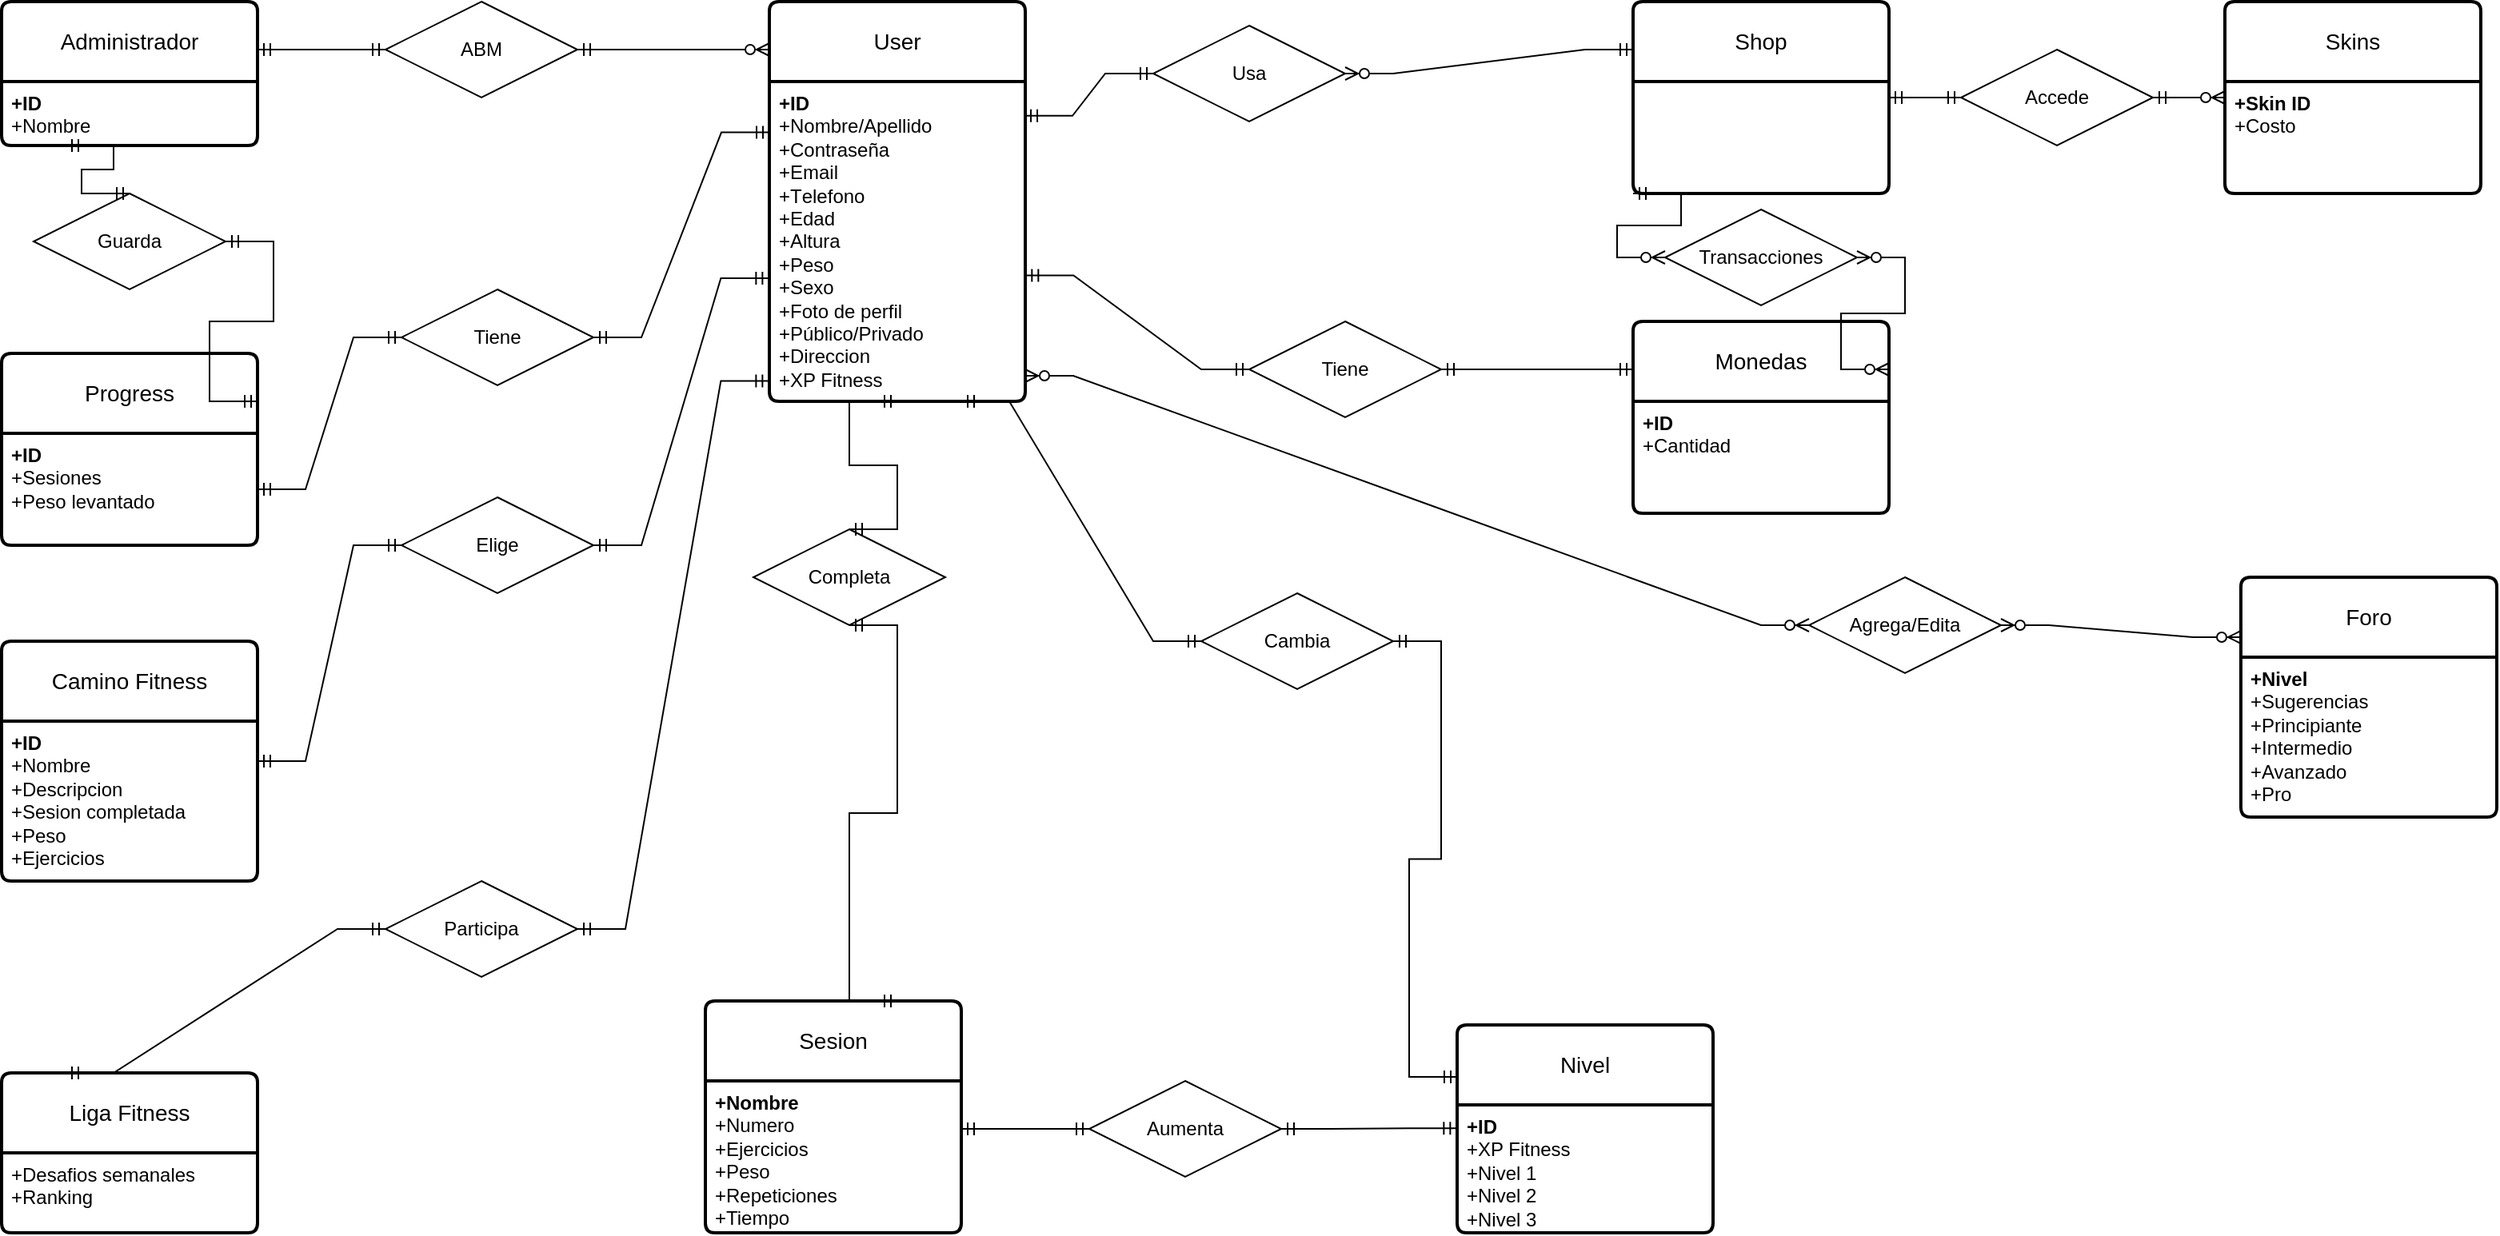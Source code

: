 <mxfile version="26.1.1">
  <diagram name="Page-1" id="UYk_7OX0EDJJeDHEVzLT">
    <mxGraphModel dx="1461" dy="2008" grid="1" gridSize="10" guides="1" tooltips="1" connect="1" arrows="1" fold="1" page="1" pageScale="1" pageWidth="850" pageHeight="1100" math="0" shadow="0">
      <root>
        <mxCell id="0" />
        <mxCell id="1" parent="0" />
        <mxCell id="oUaAyh6fzebVkO_aCxSh-70" style="edgeStyle=orthogonalEdgeStyle;rounded=0;orthogonalLoop=1;jettySize=auto;html=1;exitX=0.75;exitY=0;exitDx=0;exitDy=0;" parent="1" source="oUaAyh6fzebVkO_aCxSh-52" target="oUaAyh6fzebVkO_aCxSh-51" edge="1">
          <mxGeometry relative="1" as="geometry" />
        </mxCell>
        <mxCell id="oUaAyh6fzebVkO_aCxSh-33" value="Administrador" style="swimlane;childLayout=stackLayout;horizontal=1;startSize=50;horizontalStack=0;rounded=1;fontSize=14;fontStyle=0;strokeWidth=2;resizeParent=0;resizeLast=1;shadow=0;dashed=0;align=center;arcSize=4;whiteSpace=wrap;html=1;" parent="1" vertex="1">
          <mxGeometry x="130" y="-1050" width="160" height="90" as="geometry" />
        </mxCell>
        <mxCell id="oUaAyh6fzebVkO_aCxSh-34" value="&lt;b&gt;+ID&lt;/b&gt;&lt;div&gt;+Nombre&lt;/div&gt;" style="align=left;strokeColor=none;fillColor=none;spacingLeft=4;spacingRight=4;fontSize=12;verticalAlign=top;resizable=0;rotatable=0;part=1;html=1;whiteSpace=wrap;" parent="oUaAyh6fzebVkO_aCxSh-33" vertex="1">
          <mxGeometry y="50" width="160" height="40" as="geometry" />
        </mxCell>
        <mxCell id="oUaAyh6fzebVkO_aCxSh-42" style="edgeStyle=orthogonalEdgeStyle;rounded=0;orthogonalLoop=1;jettySize=auto;html=1;exitX=0.5;exitY=1;exitDx=0;exitDy=0;" parent="oUaAyh6fzebVkO_aCxSh-33" source="oUaAyh6fzebVkO_aCxSh-34" target="oUaAyh6fzebVkO_aCxSh-34" edge="1">
          <mxGeometry relative="1" as="geometry" />
        </mxCell>
        <mxCell id="oUaAyh6fzebVkO_aCxSh-35" value="User" style="swimlane;childLayout=stackLayout;horizontal=1;startSize=50;horizontalStack=0;rounded=1;fontSize=14;fontStyle=0;strokeWidth=2;resizeParent=0;resizeLast=1;shadow=0;dashed=0;align=center;arcSize=4;whiteSpace=wrap;html=1;" parent="1" vertex="1">
          <mxGeometry x="610" y="-1050" width="160" height="250" as="geometry" />
        </mxCell>
        <mxCell id="oUaAyh6fzebVkO_aCxSh-36" value="&lt;div&gt;&lt;span style=&quot;font-family: Arial, sans-serif; white-space-collapse: preserve;&quot;&gt;&lt;b style=&quot;&quot;&gt;&lt;font&gt;+ID&lt;/font&gt;&lt;/b&gt;&lt;/span&gt;&lt;/div&gt;&lt;font&gt;+&lt;span id=&quot;docs-internal-guid-080f4050-7fff-7165-0a26-d0c95ce411ea&quot;&gt;&lt;span style=&quot;background-color: transparent; white-space-collapse: preserve; font-family: Arial, sans-serif; color: light-dark(rgb(0, 0, 0), rgb(255, 255, 255));&quot;&gt;&lt;font style=&quot;&quot;&gt;Nombre/Apellido&lt;/font&gt;&lt;/span&gt;&lt;/span&gt;&lt;/font&gt;&lt;div&gt;&lt;div&gt;&lt;font&gt;&lt;span&gt;&lt;span style=&quot;background-color: transparent; white-space-collapse: preserve; font-family: Arial, sans-serif; color: light-dark(rgb(0, 0, 0), rgb(255, 255, 255));&quot;&gt;+Contraseña&lt;/span&gt;&lt;/span&gt;&lt;/font&gt;&lt;/div&gt;&lt;div&gt;&lt;font&gt;&lt;span style=&quot;background-color: transparent; white-space-collapse: preserve; font-family: Arial, sans-serif; color: light-dark(rgb(0, 0, 0), rgb(255, 255, 255));&quot;&gt;+Email&lt;/span&gt;&lt;/font&gt;&lt;/div&gt;&lt;div&gt;&lt;font&gt;&lt;span style=&quot;background-color: transparent; color: light-dark(rgb(0, 0, 0), rgb(255, 255, 255));&quot;&gt;+T&lt;/span&gt;&lt;span style=&quot;background-color: transparent; white-space-collapse: preserve; font-family: Arial, sans-serif; color: light-dark(rgb(0, 0, 0), rgb(255, 255, 255));&quot;&gt;elefono&lt;/span&gt;&lt;/font&gt;&lt;/div&gt;&lt;div&gt;&lt;font&gt;&lt;span style=&quot;background-color: transparent; white-space-collapse: preserve; font-family: Arial, sans-serif; color: light-dark(rgb(0, 0, 0), rgb(255, 255, 255));&quot;&gt;+Edad&lt;/span&gt;&lt;/font&gt;&lt;/div&gt;&lt;div&gt;&lt;font&gt;&lt;span style=&quot;background-color: transparent; white-space-collapse: preserve; font-family: Arial, sans-serif; color: light-dark(rgb(0, 0, 0), rgb(255, 255, 255));&quot;&gt;+Altura&lt;/span&gt;&lt;/font&gt;&lt;/div&gt;&lt;div&gt;&lt;font&gt;&lt;span style=&quot;background-color: transparent; white-space-collapse: preserve; font-family: Arial, sans-serif; color: light-dark(rgb(0, 0, 0), rgb(255, 255, 255));&quot;&gt;+Peso&lt;/span&gt;&lt;/font&gt;&lt;/div&gt;&lt;div&gt;&lt;font&gt;&lt;span style=&quot;background-color: transparent; white-space-collapse: preserve; font-family: Arial, sans-serif; color: light-dark(rgb(0, 0, 0), rgb(255, 255, 255));&quot;&gt;+Sexo&lt;/span&gt;&lt;/font&gt;&lt;/div&gt;&lt;div&gt;&lt;font&gt;&lt;span style=&quot;background-color: transparent; white-space-collapse: preserve; font-family: Arial, sans-serif; color: light-dark(rgb(0, 0, 0), rgb(255, 255, 255));&quot;&gt;+Foto de perfil&lt;/span&gt;&lt;/font&gt;&lt;/div&gt;&lt;div&gt;&lt;font&gt;&lt;span style=&quot;background-color: transparent; white-space-collapse: preserve; font-family: Arial, sans-serif; color: light-dark(rgb(0, 0, 0), rgb(255, 255, 255));&quot;&gt;+Público/Privado&lt;/span&gt;&lt;/font&gt;&lt;/div&gt;&lt;div&gt;&lt;font&gt;&lt;span style=&quot;background-color: transparent; white-space-collapse: preserve; font-family: Arial, sans-serif; color: light-dark(rgb(0, 0, 0), rgb(255, 255, 255));&quot;&gt;+Direccion&lt;/span&gt;&lt;/font&gt;&lt;/div&gt;&lt;/div&gt;&lt;div&gt;&lt;font&gt;&lt;span style=&quot;background-color: transparent; white-space-collapse: preserve; font-family: Arial, sans-serif; color: light-dark(rgb(0, 0, 0), rgb(255, 255, 255));&quot;&gt;+XP Fitness&lt;/span&gt;&lt;/font&gt;&lt;/div&gt;" style="align=left;strokeColor=none;fillColor=none;spacingLeft=4;spacingRight=4;fontSize=12;verticalAlign=top;resizable=0;rotatable=0;part=1;html=1;whiteSpace=wrap;" parent="oUaAyh6fzebVkO_aCxSh-35" vertex="1">
          <mxGeometry y="50" width="160" height="200" as="geometry" />
        </mxCell>
        <mxCell id="oUaAyh6fzebVkO_aCxSh-40" style="edgeStyle=orthogonalEdgeStyle;rounded=0;orthogonalLoop=1;jettySize=auto;html=1;exitX=0.5;exitY=1;exitDx=0;exitDy=0;" parent="oUaAyh6fzebVkO_aCxSh-35" source="oUaAyh6fzebVkO_aCxSh-36" target="oUaAyh6fzebVkO_aCxSh-36" edge="1">
          <mxGeometry relative="1" as="geometry" />
        </mxCell>
        <mxCell id="oUaAyh6fzebVkO_aCxSh-41" style="edgeStyle=orthogonalEdgeStyle;rounded=0;orthogonalLoop=1;jettySize=auto;html=1;exitX=0.5;exitY=1;exitDx=0;exitDy=0;" parent="oUaAyh6fzebVkO_aCxSh-35" source="oUaAyh6fzebVkO_aCxSh-36" target="oUaAyh6fzebVkO_aCxSh-36" edge="1">
          <mxGeometry relative="1" as="geometry" />
        </mxCell>
        <mxCell id="oUaAyh6fzebVkO_aCxSh-38" value="" style="edgeStyle=entityRelationEdgeStyle;fontSize=12;html=1;endArrow=ERzeroToMany;startArrow=ERmandOne;rounded=0;" parent="1" source="oUaAyh6fzebVkO_aCxSh-61" edge="1">
          <mxGeometry width="100" height="100" relative="1" as="geometry">
            <mxPoint x="520" y="-630" as="sourcePoint" />
            <mxPoint x="610" y="-1020" as="targetPoint" />
          </mxGeometry>
        </mxCell>
        <mxCell id="oUaAyh6fzebVkO_aCxSh-44" value="Progress" style="swimlane;childLayout=stackLayout;horizontal=1;startSize=50;horizontalStack=0;rounded=1;fontSize=14;fontStyle=0;strokeWidth=2;resizeParent=0;resizeLast=1;shadow=0;dashed=0;align=center;arcSize=4;whiteSpace=wrap;html=1;" parent="1" vertex="1">
          <mxGeometry x="130" y="-830" width="160" height="120" as="geometry" />
        </mxCell>
        <mxCell id="oUaAyh6fzebVkO_aCxSh-45" value="&lt;b&gt;+ID&lt;/b&gt;&lt;br&gt;+Sesiones&lt;br&gt;+Peso levantado" style="align=left;strokeColor=none;fillColor=none;spacingLeft=4;spacingRight=4;fontSize=12;verticalAlign=top;resizable=0;rotatable=0;part=1;html=1;whiteSpace=wrap;" parent="oUaAyh6fzebVkO_aCxSh-44" vertex="1">
          <mxGeometry y="50" width="160" height="70" as="geometry" />
        </mxCell>
        <mxCell id="oUaAyh6fzebVkO_aCxSh-46" value="Foro" style="swimlane;childLayout=stackLayout;horizontal=1;startSize=50;horizontalStack=0;rounded=1;fontSize=14;fontStyle=0;strokeWidth=2;resizeParent=0;resizeLast=1;shadow=0;dashed=0;align=center;arcSize=4;whiteSpace=wrap;html=1;" parent="1" vertex="1">
          <mxGeometry x="1530" y="-690" width="160" height="150" as="geometry" />
        </mxCell>
        <mxCell id="oUaAyh6fzebVkO_aCxSh-47" value="&lt;div&gt;&lt;b&gt;+Nivel&lt;/b&gt;&lt;/div&gt;+Sugerencias&lt;br&gt;+Principiante&lt;br&gt;+Intermedio&lt;div&gt;+Avanzado&lt;/div&gt;&lt;div&gt;+Pro&lt;/div&gt;" style="align=left;strokeColor=none;fillColor=none;spacingLeft=4;spacingRight=4;fontSize=12;verticalAlign=top;resizable=0;rotatable=0;part=1;html=1;whiteSpace=wrap;" parent="oUaAyh6fzebVkO_aCxSh-46" vertex="1">
          <mxGeometry y="50" width="160" height="100" as="geometry" />
        </mxCell>
        <mxCell id="oUaAyh6fzebVkO_aCxSh-48" value="Shop" style="swimlane;childLayout=stackLayout;horizontal=1;startSize=50;horizontalStack=0;rounded=1;fontSize=14;fontStyle=0;strokeWidth=2;resizeParent=0;resizeLast=1;shadow=0;dashed=0;align=center;arcSize=4;whiteSpace=wrap;html=1;" parent="1" vertex="1">
          <mxGeometry x="1150" y="-1050" width="160" height="120" as="geometry" />
        </mxCell>
        <mxCell id="oUaAyh6fzebVkO_aCxSh-50" value="" style="edgeStyle=entityRelationEdgeStyle;fontSize=12;html=1;endArrow=ERmandOne;startArrow=ERmandOne;rounded=0;exitX=1;exitY=0.5;exitDx=0;exitDy=0;entryX=0;entryY=0.5;entryDx=0;entryDy=0;" parent="1" source="oUaAyh6fzebVkO_aCxSh-45" target="oUaAyh6fzebVkO_aCxSh-63" edge="1">
          <mxGeometry width="100" height="100" relative="1" as="geometry">
            <mxPoint x="500" y="-730" as="sourcePoint" />
            <mxPoint x="600" y="-830" as="targetPoint" />
          </mxGeometry>
        </mxCell>
        <mxCell id="oUaAyh6fzebVkO_aCxSh-51" value="Camino Fitness" style="swimlane;childLayout=stackLayout;horizontal=1;startSize=50;horizontalStack=0;rounded=1;fontSize=14;fontStyle=0;strokeWidth=2;resizeParent=0;resizeLast=1;shadow=0;dashed=0;align=center;arcSize=4;whiteSpace=wrap;html=1;" parent="1" vertex="1">
          <mxGeometry x="130" y="-650" width="160" height="150" as="geometry" />
        </mxCell>
        <mxCell id="oUaAyh6fzebVkO_aCxSh-52" value="&lt;b&gt;+ID&lt;/b&gt;&lt;div&gt;+Nombre&lt;/div&gt;&lt;div&gt;+Descripcion&lt;br&gt;+Sesion completada&lt;br&gt;+Peso&lt;div&gt;+Ejercicios&lt;/div&gt;&lt;/div&gt;" style="align=left;strokeColor=none;fillColor=none;spacingLeft=4;spacingRight=4;fontSize=12;verticalAlign=top;resizable=0;rotatable=0;part=1;html=1;whiteSpace=wrap;" parent="oUaAyh6fzebVkO_aCxSh-51" vertex="1">
          <mxGeometry y="50" width="160" height="100" as="geometry" />
        </mxCell>
        <mxCell id="oUaAyh6fzebVkO_aCxSh-56" value="" style="edgeStyle=entityRelationEdgeStyle;fontSize=12;html=1;endArrow=ERmandOne;startArrow=ERmandOne;rounded=0;entryX=0;entryY=0.5;entryDx=0;entryDy=0;exitX=1;exitY=0.25;exitDx=0;exitDy=0;" parent="1" source="oUaAyh6fzebVkO_aCxSh-52" target="oUaAyh6fzebVkO_aCxSh-68" edge="1">
          <mxGeometry width="100" height="100" relative="1" as="geometry">
            <mxPoint x="480" y="-430" as="sourcePoint" />
            <mxPoint x="580" y="-530" as="targetPoint" />
          </mxGeometry>
        </mxCell>
        <mxCell id="SsLR1r1AspN_L6EVD4On-16" value="Liga Fitness" style="swimlane;childLayout=stackLayout;horizontal=1;startSize=50;horizontalStack=0;rounded=1;fontSize=14;fontStyle=0;strokeWidth=2;resizeParent=0;resizeLast=1;shadow=0;dashed=0;align=center;arcSize=4;whiteSpace=wrap;html=1;" parent="1" vertex="1">
          <mxGeometry x="130" y="-380" width="160" height="100" as="geometry" />
        </mxCell>
        <mxCell id="SsLR1r1AspN_L6EVD4On-17" value="+Desafios semanales&lt;br&gt;+Ranking" style="align=left;strokeColor=none;fillColor=none;spacingLeft=4;spacingRight=4;fontSize=12;verticalAlign=top;resizable=0;rotatable=0;part=1;html=1;whiteSpace=wrap;" parent="SsLR1r1AspN_L6EVD4On-16" vertex="1">
          <mxGeometry y="50" width="160" height="50" as="geometry" />
        </mxCell>
        <mxCell id="SsLR1r1AspN_L6EVD4On-19" value="Skins" style="swimlane;childLayout=stackLayout;horizontal=1;startSize=50;horizontalStack=0;rounded=1;fontSize=14;fontStyle=0;strokeWidth=2;resizeParent=0;resizeLast=1;shadow=0;dashed=0;align=center;arcSize=4;whiteSpace=wrap;html=1;" parent="1" vertex="1">
          <mxGeometry x="1520" y="-1050" width="160" height="120" as="geometry" />
        </mxCell>
        <mxCell id="SsLR1r1AspN_L6EVD4On-20" value="&lt;b&gt;+Skin ID&lt;/b&gt;&lt;div&gt;+Costo&lt;/div&gt;" style="align=left;strokeColor=none;fillColor=none;spacingLeft=4;spacingRight=4;fontSize=12;verticalAlign=top;resizable=0;rotatable=0;part=1;html=1;whiteSpace=wrap;" parent="SsLR1r1AspN_L6EVD4On-19" vertex="1">
          <mxGeometry y="50" width="160" height="70" as="geometry" />
        </mxCell>
        <mxCell id="SsLR1r1AspN_L6EVD4On-21" value="Monedas" style="swimlane;childLayout=stackLayout;horizontal=1;startSize=50;horizontalStack=0;rounded=1;fontSize=14;fontStyle=0;strokeWidth=2;resizeParent=0;resizeLast=1;shadow=0;dashed=0;align=center;arcSize=4;whiteSpace=wrap;html=1;" parent="1" vertex="1">
          <mxGeometry x="1150" y="-850" width="160" height="120" as="geometry" />
        </mxCell>
        <mxCell id="SsLR1r1AspN_L6EVD4On-22" value="&lt;b&gt;+ID&lt;/b&gt;&lt;div&gt;+Cantidad&lt;/div&gt;" style="align=left;strokeColor=none;fillColor=none;spacingLeft=4;spacingRight=4;fontSize=12;verticalAlign=top;resizable=0;rotatable=0;part=1;html=1;whiteSpace=wrap;" parent="SsLR1r1AspN_L6EVD4On-21" vertex="1">
          <mxGeometry y="50" width="160" height="70" as="geometry" />
        </mxCell>
        <mxCell id="SsLR1r1AspN_L6EVD4On-23" value="Nivel" style="swimlane;childLayout=stackLayout;horizontal=1;startSize=50;horizontalStack=0;rounded=1;fontSize=14;fontStyle=0;strokeWidth=2;resizeParent=0;resizeLast=1;shadow=0;dashed=0;align=center;arcSize=4;whiteSpace=wrap;html=1;" parent="1" vertex="1">
          <mxGeometry x="1040" y="-410" width="160" height="130" as="geometry" />
        </mxCell>
        <mxCell id="SsLR1r1AspN_L6EVD4On-24" value="&lt;b&gt;+ID&lt;/b&gt;&lt;div&gt;+XP Fitness&lt;/div&gt;&lt;div&gt;+Nivel 1&lt;/div&gt;&lt;div&gt;+Nivel 2&lt;/div&gt;&lt;div&gt;+Nivel 3&lt;/div&gt;" style="align=left;strokeColor=none;fillColor=none;spacingLeft=4;spacingRight=4;fontSize=12;verticalAlign=top;resizable=0;rotatable=0;part=1;html=1;whiteSpace=wrap;" parent="SsLR1r1AspN_L6EVD4On-23" vertex="1">
          <mxGeometry y="50" width="160" height="80" as="geometry" />
        </mxCell>
        <mxCell id="oUaAyh6fzebVkO_aCxSh-61" value="ABM" style="shape=rhombus;perimeter=rhombusPerimeter;whiteSpace=wrap;html=1;align=center;" parent="1" vertex="1">
          <mxGeometry x="370" y="-1050" width="120" height="60" as="geometry" />
        </mxCell>
        <mxCell id="oUaAyh6fzebVkO_aCxSh-62" value="" style="edgeStyle=entityRelationEdgeStyle;fontSize=12;html=1;endArrow=ERmandOne;startArrow=ERmandOne;rounded=0;entryX=0;entryY=0.5;entryDx=0;entryDy=0;" parent="1" target="oUaAyh6fzebVkO_aCxSh-61" edge="1">
          <mxGeometry width="100" height="100" relative="1" as="geometry">
            <mxPoint x="290" y="-1020" as="sourcePoint" />
            <mxPoint x="390" y="-970" as="targetPoint" />
          </mxGeometry>
        </mxCell>
        <mxCell id="oUaAyh6fzebVkO_aCxSh-63" value="Tiene" style="shape=rhombus;perimeter=rhombusPerimeter;whiteSpace=wrap;html=1;align=center;" parent="1" vertex="1">
          <mxGeometry x="380" y="-870" width="120" height="60" as="geometry" />
        </mxCell>
        <mxCell id="oUaAyh6fzebVkO_aCxSh-64" value="" style="edgeStyle=entityRelationEdgeStyle;fontSize=12;html=1;endArrow=ERmandOne;startArrow=ERmandOne;rounded=0;entryX=0;entryY=0.159;entryDx=0;entryDy=0;exitX=1;exitY=0.5;exitDx=0;exitDy=0;entryPerimeter=0;" parent="1" source="oUaAyh6fzebVkO_aCxSh-63" target="oUaAyh6fzebVkO_aCxSh-36" edge="1">
          <mxGeometry width="100" height="100" relative="1" as="geometry">
            <mxPoint x="480" y="-850" as="sourcePoint" />
            <mxPoint x="580" y="-950" as="targetPoint" />
          </mxGeometry>
        </mxCell>
        <mxCell id="oUaAyh6fzebVkO_aCxSh-65" value="Guarda" style="shape=rhombus;perimeter=rhombusPerimeter;whiteSpace=wrap;html=1;align=center;" parent="1" vertex="1">
          <mxGeometry x="150" y="-930" width="120" height="60" as="geometry" />
        </mxCell>
        <mxCell id="oUaAyh6fzebVkO_aCxSh-66" value="" style="edgeStyle=entityRelationEdgeStyle;fontSize=12;html=1;endArrow=ERmandOne;startArrow=ERmandOne;rounded=0;entryX=0.25;entryY=1;entryDx=0;entryDy=0;exitX=0.5;exitY=0;exitDx=0;exitDy=0;" parent="1" source="oUaAyh6fzebVkO_aCxSh-65" target="oUaAyh6fzebVkO_aCxSh-34" edge="1">
          <mxGeometry width="100" height="100" relative="1" as="geometry">
            <mxPoint x="120" y="-840" as="sourcePoint" />
            <mxPoint x="220" y="-940" as="targetPoint" />
          </mxGeometry>
        </mxCell>
        <mxCell id="oUaAyh6fzebVkO_aCxSh-67" value="" style="edgeStyle=entityRelationEdgeStyle;fontSize=12;html=1;endArrow=ERmandOne;startArrow=ERmandOne;rounded=0;entryX=1;entryY=0.5;entryDx=0;entryDy=0;exitX=1;exitY=0.25;exitDx=0;exitDy=0;" parent="1" source="oUaAyh6fzebVkO_aCxSh-44" target="oUaAyh6fzebVkO_aCxSh-65" edge="1">
          <mxGeometry width="100" height="100" relative="1" as="geometry">
            <mxPoint x="250" y="-810" as="sourcePoint" />
            <mxPoint x="350" y="-910" as="targetPoint" />
          </mxGeometry>
        </mxCell>
        <mxCell id="oUaAyh6fzebVkO_aCxSh-68" value="Elige" style="shape=rhombus;perimeter=rhombusPerimeter;whiteSpace=wrap;html=1;align=center;" parent="1" vertex="1">
          <mxGeometry x="380" y="-740" width="120" height="60" as="geometry" />
        </mxCell>
        <mxCell id="oUaAyh6fzebVkO_aCxSh-69" value="" style="edgeStyle=entityRelationEdgeStyle;fontSize=12;html=1;endArrow=ERmandOne;startArrow=ERmandOne;rounded=0;entryX=-0.002;entryY=0.615;entryDx=0;entryDy=0;exitX=1;exitY=0.5;exitDx=0;exitDy=0;entryPerimeter=0;" parent="1" source="oUaAyh6fzebVkO_aCxSh-68" target="oUaAyh6fzebVkO_aCxSh-36" edge="1">
          <mxGeometry width="100" height="100" relative="1" as="geometry">
            <mxPoint x="480" y="-730" as="sourcePoint" />
            <mxPoint x="580" y="-830" as="targetPoint" />
          </mxGeometry>
        </mxCell>
        <mxCell id="oUaAyh6fzebVkO_aCxSh-71" value="Sesion" style="swimlane;childLayout=stackLayout;horizontal=1;startSize=50;horizontalStack=0;rounded=1;fontSize=14;fontStyle=0;strokeWidth=2;resizeParent=0;resizeLast=1;shadow=0;dashed=0;align=center;arcSize=4;whiteSpace=wrap;html=1;" parent="1" vertex="1">
          <mxGeometry x="570" y="-425" width="160" height="145" as="geometry" />
        </mxCell>
        <mxCell id="oUaAyh6fzebVkO_aCxSh-72" value="&lt;div&gt;&lt;b&gt;+Nombre&lt;/b&gt;&lt;/div&gt;+Numero&lt;br&gt;+Ejercicios&lt;br&gt;+Peso&lt;div&gt;+Repeticiones&lt;/div&gt;&lt;div&gt;+Tiempo&lt;/div&gt;" style="align=left;strokeColor=none;fillColor=none;spacingLeft=4;spacingRight=4;fontSize=12;verticalAlign=top;resizable=0;rotatable=0;part=1;html=1;whiteSpace=wrap;" parent="oUaAyh6fzebVkO_aCxSh-71" vertex="1">
          <mxGeometry y="50" width="160" height="95" as="geometry" />
        </mxCell>
        <mxCell id="BNuAfsL2zRtvotmAR6Vj-2" value="" style="edgeStyle=entityRelationEdgeStyle;fontSize=12;html=1;endArrow=ERzeroToMany;startArrow=ERmandOne;rounded=0;entryX=1;entryY=0.5;entryDx=0;entryDy=0;exitX=0;exitY=0.25;exitDx=0;exitDy=0;" edge="1" parent="1" source="oUaAyh6fzebVkO_aCxSh-48" target="BNuAfsL2zRtvotmAR6Vj-1">
          <mxGeometry width="100" height="100" relative="1" as="geometry">
            <mxPoint x="1060" y="-997.5" as="sourcePoint" />
            <mxPoint x="770" y="-900" as="targetPoint" />
          </mxGeometry>
        </mxCell>
        <mxCell id="BNuAfsL2zRtvotmAR6Vj-1" value="Usa" style="shape=rhombus;perimeter=rhombusPerimeter;whiteSpace=wrap;html=1;align=center;" vertex="1" parent="1">
          <mxGeometry x="850" y="-1035" width="120" height="60" as="geometry" />
        </mxCell>
        <mxCell id="BNuAfsL2zRtvotmAR6Vj-4" value="Tiene" style="shape=rhombus;perimeter=rhombusPerimeter;whiteSpace=wrap;html=1;align=center;" vertex="1" parent="1">
          <mxGeometry x="910" y="-850" width="120" height="60" as="geometry" />
        </mxCell>
        <mxCell id="BNuAfsL2zRtvotmAR6Vj-6" value="" style="edgeStyle=entityRelationEdgeStyle;fontSize=12;html=1;endArrow=ERmandOne;startArrow=ERmandOne;rounded=0;exitX=1.001;exitY=0.606;exitDx=0;exitDy=0;exitPerimeter=0;entryX=0;entryY=0.5;entryDx=0;entryDy=0;" edge="1" parent="1" source="oUaAyh6fzebVkO_aCxSh-36" target="BNuAfsL2zRtvotmAR6Vj-4">
          <mxGeometry width="100" height="100" relative="1" as="geometry">
            <mxPoint x="780" y="-760" as="sourcePoint" />
            <mxPoint x="870" y="-860" as="targetPoint" />
          </mxGeometry>
        </mxCell>
        <mxCell id="BNuAfsL2zRtvotmAR6Vj-7" value="" style="edgeStyle=entityRelationEdgeStyle;fontSize=12;html=1;endArrow=ERmandOne;startArrow=ERmandOne;rounded=0;entryX=0;entryY=0.25;entryDx=0;entryDy=0;exitX=1;exitY=0.5;exitDx=0;exitDy=0;" edge="1" parent="1" source="BNuAfsL2zRtvotmAR6Vj-4" target="SsLR1r1AspN_L6EVD4On-21">
          <mxGeometry width="100" height="100" relative="1" as="geometry">
            <mxPoint x="910" y="-710" as="sourcePoint" />
            <mxPoint x="1010" y="-810" as="targetPoint" />
          </mxGeometry>
        </mxCell>
        <mxCell id="BNuAfsL2zRtvotmAR6Vj-8" value="Completa" style="shape=rhombus;perimeter=rhombusPerimeter;whiteSpace=wrap;html=1;align=center;" vertex="1" parent="1">
          <mxGeometry x="600" y="-720" width="120" height="60" as="geometry" />
        </mxCell>
        <mxCell id="BNuAfsL2zRtvotmAR6Vj-9" value="" style="edgeStyle=entityRelationEdgeStyle;fontSize=12;html=1;endArrow=ERmandOne;startArrow=ERmandOne;rounded=0;entryX=0.5;entryY=0;entryDx=0;entryDy=0;exitX=0.5;exitY=1;exitDx=0;exitDy=0;" edge="1" parent="1" source="oUaAyh6fzebVkO_aCxSh-36" target="BNuAfsL2zRtvotmAR6Vj-8">
          <mxGeometry width="100" height="100" relative="1" as="geometry">
            <mxPoint x="670" y="-720" as="sourcePoint" />
            <mxPoint x="770" y="-820" as="targetPoint" />
          </mxGeometry>
        </mxCell>
        <mxCell id="BNuAfsL2zRtvotmAR6Vj-10" value="" style="edgeStyle=entityRelationEdgeStyle;fontSize=12;html=1;endArrow=ERmandOne;startArrow=ERmandOne;rounded=0;entryX=0.5;entryY=1;entryDx=0;entryDy=0;exitX=0.75;exitY=0;exitDx=0;exitDy=0;" edge="1" parent="1" source="oUaAyh6fzebVkO_aCxSh-71" target="BNuAfsL2zRtvotmAR6Vj-8">
          <mxGeometry width="100" height="100" relative="1" as="geometry">
            <mxPoint x="620" y="-590" as="sourcePoint" />
            <mxPoint x="720" y="-690" as="targetPoint" />
          </mxGeometry>
        </mxCell>
        <mxCell id="BNuAfsL2zRtvotmAR6Vj-11" value="Participa" style="shape=rhombus;perimeter=rhombusPerimeter;whiteSpace=wrap;html=1;align=center;" vertex="1" parent="1">
          <mxGeometry x="370" y="-500" width="120" height="60" as="geometry" />
        </mxCell>
        <mxCell id="BNuAfsL2zRtvotmAR6Vj-12" value="" style="edgeStyle=entityRelationEdgeStyle;fontSize=12;html=1;endArrow=ERmandOne;startArrow=ERmandOne;rounded=0;entryX=0;entryY=0.5;entryDx=0;entryDy=0;exitX=0.997;exitY=0.107;exitDx=0;exitDy=0;exitPerimeter=0;" edge="1" parent="1" source="oUaAyh6fzebVkO_aCxSh-36" target="BNuAfsL2zRtvotmAR6Vj-1">
          <mxGeometry width="100" height="100" relative="1" as="geometry">
            <mxPoint x="780" y="-840" as="sourcePoint" />
            <mxPoint x="880" y="-940" as="targetPoint" />
          </mxGeometry>
        </mxCell>
        <mxCell id="BNuAfsL2zRtvotmAR6Vj-13" value="" style="edgeStyle=entityRelationEdgeStyle;fontSize=12;html=1;endArrow=ERmandOne;startArrow=ERmandOne;rounded=0;entryX=-0.002;entryY=0.936;entryDx=0;entryDy=0;entryPerimeter=0;exitX=1;exitY=0.5;exitDx=0;exitDy=0;" edge="1" parent="1" source="BNuAfsL2zRtvotmAR6Vj-11" target="oUaAyh6fzebVkO_aCxSh-36">
          <mxGeometry width="100" height="100" relative="1" as="geometry">
            <mxPoint x="460" y="-590" as="sourcePoint" />
            <mxPoint x="560" y="-690" as="targetPoint" />
          </mxGeometry>
        </mxCell>
        <mxCell id="BNuAfsL2zRtvotmAR6Vj-14" value="" style="edgeStyle=entityRelationEdgeStyle;fontSize=12;html=1;endArrow=ERmandOne;startArrow=ERmandOne;rounded=0;entryX=0;entryY=0.5;entryDx=0;entryDy=0;exitX=0.25;exitY=0;exitDx=0;exitDy=0;" edge="1" parent="1" source="SsLR1r1AspN_L6EVD4On-16" target="BNuAfsL2zRtvotmAR6Vj-11">
          <mxGeometry width="100" height="100" relative="1" as="geometry">
            <mxPoint x="320" y="-430" as="sourcePoint" />
            <mxPoint x="420" y="-530" as="targetPoint" />
          </mxGeometry>
        </mxCell>
        <mxCell id="BNuAfsL2zRtvotmAR6Vj-15" value="Accede" style="shape=rhombus;perimeter=rhombusPerimeter;whiteSpace=wrap;html=1;align=center;" vertex="1" parent="1">
          <mxGeometry x="1355" y="-1020" width="120" height="60" as="geometry" />
        </mxCell>
        <mxCell id="BNuAfsL2zRtvotmAR6Vj-17" value="" style="edgeStyle=entityRelationEdgeStyle;fontSize=12;html=1;endArrow=ERzeroToMany;startArrow=ERmandOne;rounded=0;entryX=0;entryY=0.5;entryDx=0;entryDy=0;exitX=1;exitY=0.5;exitDx=0;exitDy=0;" edge="1" parent="1" source="BNuAfsL2zRtvotmAR6Vj-15" target="SsLR1r1AspN_L6EVD4On-19">
          <mxGeometry width="100" height="100" relative="1" as="geometry">
            <mxPoint x="1400" y="-1005" as="sourcePoint" />
            <mxPoint x="1440" y="-890" as="targetPoint" />
          </mxGeometry>
        </mxCell>
        <mxCell id="BNuAfsL2zRtvotmAR6Vj-18" value="Agrega/Edita" style="shape=rhombus;perimeter=rhombusPerimeter;whiteSpace=wrap;html=1;align=center;" vertex="1" parent="1">
          <mxGeometry x="1260" y="-690" width="120" height="60" as="geometry" />
        </mxCell>
        <mxCell id="BNuAfsL2zRtvotmAR6Vj-20" value="" style="edgeStyle=entityRelationEdgeStyle;fontSize=12;html=1;endArrow=ERzeroToMany;endFill=1;startArrow=ERzeroToMany;rounded=0;entryX=0;entryY=0.5;entryDx=0;entryDy=0;exitX=1;exitY=0.92;exitDx=0;exitDy=0;exitPerimeter=0;" edge="1" parent="1" source="oUaAyh6fzebVkO_aCxSh-36" target="BNuAfsL2zRtvotmAR6Vj-18">
          <mxGeometry width="100" height="100" relative="1" as="geometry">
            <mxPoint x="780" y="-720" as="sourcePoint" />
            <mxPoint x="880" y="-820" as="targetPoint" />
          </mxGeometry>
        </mxCell>
        <mxCell id="BNuAfsL2zRtvotmAR6Vj-21" value="" style="edgeStyle=entityRelationEdgeStyle;fontSize=12;html=1;endArrow=ERzeroToMany;endFill=1;startArrow=ERzeroToMany;rounded=0;entryX=0;entryY=0.25;entryDx=0;entryDy=0;exitX=1;exitY=0.5;exitDx=0;exitDy=0;" edge="1" parent="1" source="BNuAfsL2zRtvotmAR6Vj-18" target="oUaAyh6fzebVkO_aCxSh-46">
          <mxGeometry width="100" height="100" relative="1" as="geometry">
            <mxPoint x="850" y="-440" as="sourcePoint" />
            <mxPoint x="950" y="-540" as="targetPoint" />
          </mxGeometry>
        </mxCell>
        <mxCell id="BNuAfsL2zRtvotmAR6Vj-23" value="Cambia" style="shape=rhombus;perimeter=rhombusPerimeter;whiteSpace=wrap;html=1;align=center;" vertex="1" parent="1">
          <mxGeometry x="880" y="-680" width="120" height="60" as="geometry" />
        </mxCell>
        <mxCell id="BNuAfsL2zRtvotmAR6Vj-24" value="" style="edgeStyle=entityRelationEdgeStyle;fontSize=12;html=1;endArrow=ERmandOne;startArrow=ERmandOne;rounded=0;entryX=0.75;entryY=1;entryDx=0;entryDy=0;exitX=0;exitY=0.5;exitDx=0;exitDy=0;" edge="1" parent="1" source="BNuAfsL2zRtvotmAR6Vj-23" target="oUaAyh6fzebVkO_aCxSh-36">
          <mxGeometry width="100" height="100" relative="1" as="geometry">
            <mxPoint x="660" y="-660" as="sourcePoint" />
            <mxPoint x="760" y="-760" as="targetPoint" />
          </mxGeometry>
        </mxCell>
        <mxCell id="BNuAfsL2zRtvotmAR6Vj-25" value="" style="edgeStyle=entityRelationEdgeStyle;fontSize=12;html=1;endArrow=ERmandOne;startArrow=ERmandOne;rounded=0;entryX=1;entryY=0.5;entryDx=0;entryDy=0;exitX=0;exitY=0.25;exitDx=0;exitDy=0;" edge="1" parent="1" source="SsLR1r1AspN_L6EVD4On-23" target="BNuAfsL2zRtvotmAR6Vj-23">
          <mxGeometry width="100" height="100" relative="1" as="geometry">
            <mxPoint x="970" y="-500" as="sourcePoint" />
            <mxPoint x="940" y="-600" as="targetPoint" />
          </mxGeometry>
        </mxCell>
        <mxCell id="BNuAfsL2zRtvotmAR6Vj-26" value="Aumenta" style="shape=rhombus;perimeter=rhombusPerimeter;whiteSpace=wrap;html=1;align=center;" vertex="1" parent="1">
          <mxGeometry x="810" y="-375" width="120" height="60" as="geometry" />
        </mxCell>
        <mxCell id="BNuAfsL2zRtvotmAR6Vj-28" value="" style="edgeStyle=entityRelationEdgeStyle;fontSize=12;html=1;endArrow=ERmandOne;startArrow=ERmandOne;rounded=0;entryX=0;entryY=0.5;entryDx=0;entryDy=0;exitX=1;exitY=0.316;exitDx=0;exitDy=0;exitPerimeter=0;" edge="1" parent="1" source="oUaAyh6fzebVkO_aCxSh-72" target="BNuAfsL2zRtvotmAR6Vj-26">
          <mxGeometry width="100" height="100" relative="1" as="geometry">
            <mxPoint x="650" y="-370" as="sourcePoint" />
            <mxPoint x="750" y="-470" as="targetPoint" />
          </mxGeometry>
        </mxCell>
        <mxCell id="BNuAfsL2zRtvotmAR6Vj-29" value="" style="edgeStyle=entityRelationEdgeStyle;fontSize=12;html=1;endArrow=ERmandOne;startArrow=ERmandOne;rounded=0;exitX=1;exitY=0.5;exitDx=0;exitDy=0;entryX=-0.002;entryY=0.183;entryDx=0;entryDy=0;entryPerimeter=0;" edge="1" parent="1" source="BNuAfsL2zRtvotmAR6Vj-26" target="SsLR1r1AspN_L6EVD4On-24">
          <mxGeometry width="100" height="100" relative="1" as="geometry">
            <mxPoint x="810" y="-510" as="sourcePoint" />
            <mxPoint x="910" y="-610" as="targetPoint" />
          </mxGeometry>
        </mxCell>
        <mxCell id="BNuAfsL2zRtvotmAR6Vj-31" value="" style="edgeStyle=entityRelationEdgeStyle;fontSize=12;html=1;endArrow=ERmandOne;startArrow=ERmandOne;rounded=0;entryX=0;entryY=0.5;entryDx=0;entryDy=0;exitX=1;exitY=0.5;exitDx=0;exitDy=0;" edge="1" parent="1" source="oUaAyh6fzebVkO_aCxSh-48" target="BNuAfsL2zRtvotmAR6Vj-15">
          <mxGeometry width="100" height="100" relative="1" as="geometry">
            <mxPoint x="1340" y="-930" as="sourcePoint" />
            <mxPoint x="1440" y="-1030" as="targetPoint" />
          </mxGeometry>
        </mxCell>
        <mxCell id="BNuAfsL2zRtvotmAR6Vj-32" value="Transacciones" style="shape=rhombus;perimeter=rhombusPerimeter;whiteSpace=wrap;html=1;align=center;" vertex="1" parent="1">
          <mxGeometry x="1170" y="-920" width="120" height="60" as="geometry" />
        </mxCell>
        <mxCell id="BNuAfsL2zRtvotmAR6Vj-33" value="" style="edgeStyle=entityRelationEdgeStyle;fontSize=12;html=1;endArrow=ERzeroToMany;startArrow=ERmandOne;rounded=0;entryX=0;entryY=0.5;entryDx=0;entryDy=0;" edge="1" parent="1" target="BNuAfsL2zRtvotmAR6Vj-32">
          <mxGeometry width="100" height="100" relative="1" as="geometry">
            <mxPoint x="1150" y="-930" as="sourcePoint" />
            <mxPoint x="1380" y="-890" as="targetPoint" />
          </mxGeometry>
        </mxCell>
        <mxCell id="BNuAfsL2zRtvotmAR6Vj-34" value="" style="edgeStyle=entityRelationEdgeStyle;fontSize=12;html=1;endArrow=ERzeroToMany;endFill=1;startArrow=ERzeroToMany;rounded=0;entryX=1;entryY=0.5;entryDx=0;entryDy=0;exitX=1;exitY=0.25;exitDx=0;exitDy=0;" edge="1" parent="1" source="SsLR1r1AspN_L6EVD4On-21" target="BNuAfsL2zRtvotmAR6Vj-32">
          <mxGeometry width="100" height="100" relative="1" as="geometry">
            <mxPoint x="1280" y="-790" as="sourcePoint" />
            <mxPoint x="1380" y="-890" as="targetPoint" />
          </mxGeometry>
        </mxCell>
      </root>
    </mxGraphModel>
  </diagram>
</mxfile>

